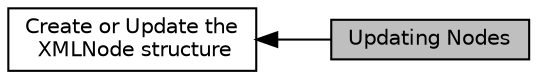 digraph "Updating Nodes"
{
  edge [fontname="Helvetica",fontsize="10",labelfontname="Helvetica",labelfontsize="10"];
  node [fontname="Helvetica",fontsize="10",shape=box];
  rankdir=LR;
  Node2 [label="Create or Update the\l XMLNode structure",height=0.2,width=0.4,color="black", fillcolor="white", style="filled",URL="$group__xml_modify.html",tooltip=" "];
  Node1 [label="Updating Nodes",height=0.2,width=0.4,color="black", fillcolor="grey75", style="filled", fontcolor="black",tooltip=" "];
  Node2->Node1 [shape=plaintext, dir="back", style="solid"];
}

